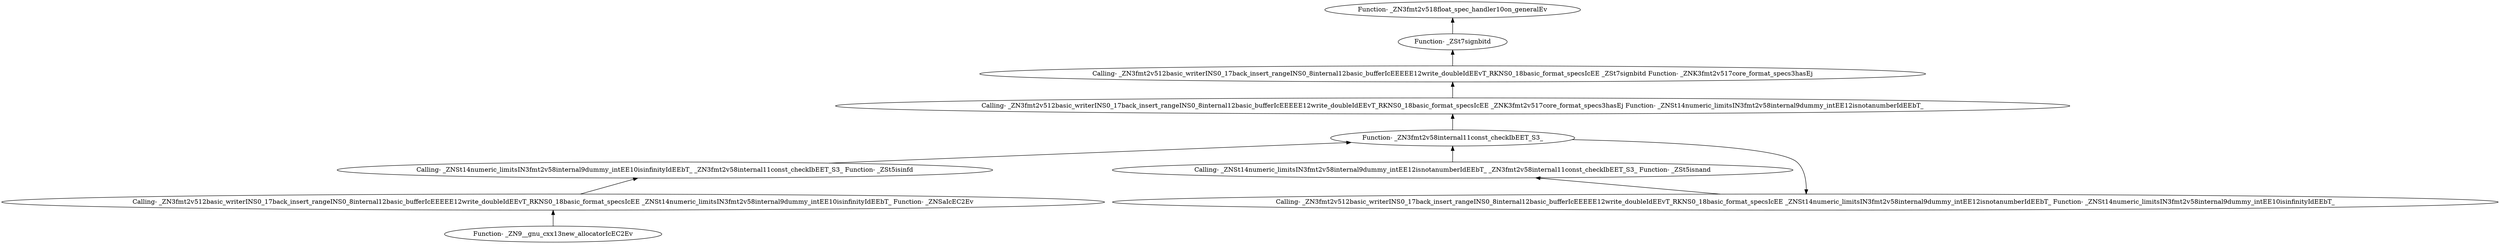 digraph {
	"Function- _ZN9__gnu_cxx13new_allocatorIcEC2Ev"
	"Calling- _ZN3fmt2v512basic_writerINS0_17back_insert_rangeINS0_8internal12basic_bufferIcEEEEE12write_doubleIdEEvT_RKNS0_18basic_format_specsIcEE _ZNSt14numeric_limitsIN3fmt2v58internal9dummy_intEE10isinfinityIdEEbT_ Function- _ZNSaIcEC2Ev"
	"Calling- _ZN3fmt2v512basic_writerINS0_17back_insert_rangeINS0_8internal12basic_bufferIcEEEEE12write_doubleIdEEvT_RKNS0_18basic_format_specsIcEE _ZNSt14numeric_limitsIN3fmt2v58internal9dummy_intEE10isinfinityIdEEbT_ Function- _ZNSaIcEC2Ev" -> "Function- _ZN9__gnu_cxx13new_allocatorIcEC2Ev" [dir=back]
	"Calling- _ZNSt14numeric_limitsIN3fmt2v58internal9dummy_intEE10isinfinityIdEEbT_ _ZN3fmt2v58internal11const_checkIbEET_S3_ Function- _ZSt5isinfd"
	"Calling- _ZNSt14numeric_limitsIN3fmt2v58internal9dummy_intEE10isinfinityIdEEbT_ _ZN3fmt2v58internal11const_checkIbEET_S3_ Function- _ZSt5isinfd" -> "Calling- _ZN3fmt2v512basic_writerINS0_17back_insert_rangeINS0_8internal12basic_bufferIcEEEEE12write_doubleIdEEvT_RKNS0_18basic_format_specsIcEE _ZNSt14numeric_limitsIN3fmt2v58internal9dummy_intEE10isinfinityIdEEbT_ Function- _ZNSaIcEC2Ev" [dir=back]
	"Function- _ZN3fmt2v58internal11const_checkIbEET_S3_"
	"Function- _ZN3fmt2v58internal11const_checkIbEET_S3_" -> "Calling- _ZNSt14numeric_limitsIN3fmt2v58internal9dummy_intEE10isinfinityIdEEbT_ _ZN3fmt2v58internal11const_checkIbEET_S3_ Function- _ZSt5isinfd" [dir=back]
	"Calling- _ZN3fmt2v512basic_writerINS0_17back_insert_rangeINS0_8internal12basic_bufferIcEEEEE12write_doubleIdEEvT_RKNS0_18basic_format_specsIcEE _ZNSt14numeric_limitsIN3fmt2v58internal9dummy_intEE12isnotanumberIdEEbT_ Function- _ZNSt14numeric_limitsIN3fmt2v58internal9dummy_intEE10isinfinityIdEEbT_"
	"Calling- _ZN3fmt2v512basic_writerINS0_17back_insert_rangeINS0_8internal12basic_bufferIcEEEEE12write_doubleIdEEvT_RKNS0_18basic_format_specsIcEE _ZNSt14numeric_limitsIN3fmt2v58internal9dummy_intEE12isnotanumberIdEEbT_ Function- _ZNSt14numeric_limitsIN3fmt2v58internal9dummy_intEE10isinfinityIdEEbT_" -> "Function- _ZN3fmt2v58internal11const_checkIbEET_S3_" [dir=back]
	"Calling- _ZNSt14numeric_limitsIN3fmt2v58internal9dummy_intEE12isnotanumberIdEEbT_ _ZN3fmt2v58internal11const_checkIbEET_S3_ Function- _ZSt5isnand"
	"Calling- _ZNSt14numeric_limitsIN3fmt2v58internal9dummy_intEE12isnotanumberIdEEbT_ _ZN3fmt2v58internal11const_checkIbEET_S3_ Function- _ZSt5isnand" -> "Calling- _ZN3fmt2v512basic_writerINS0_17back_insert_rangeINS0_8internal12basic_bufferIcEEEEE12write_doubleIdEEvT_RKNS0_18basic_format_specsIcEE _ZNSt14numeric_limitsIN3fmt2v58internal9dummy_intEE12isnotanumberIdEEbT_ Function- _ZNSt14numeric_limitsIN3fmt2v58internal9dummy_intEE10isinfinityIdEEbT_" [dir=back]
	"Function- _ZN3fmt2v58internal11const_checkIbEET_S3_"
	"Function- _ZN3fmt2v58internal11const_checkIbEET_S3_" -> "Calling- _ZNSt14numeric_limitsIN3fmt2v58internal9dummy_intEE12isnotanumberIdEEbT_ _ZN3fmt2v58internal11const_checkIbEET_S3_ Function- _ZSt5isnand" [dir=back]
	"Calling- _ZN3fmt2v512basic_writerINS0_17back_insert_rangeINS0_8internal12basic_bufferIcEEEEE12write_doubleIdEEvT_RKNS0_18basic_format_specsIcEE _ZNK3fmt2v517core_format_specs3hasEj Function- _ZNSt14numeric_limitsIN3fmt2v58internal9dummy_intEE12isnotanumberIdEEbT_"
	"Calling- _ZN3fmt2v512basic_writerINS0_17back_insert_rangeINS0_8internal12basic_bufferIcEEEEE12write_doubleIdEEvT_RKNS0_18basic_format_specsIcEE _ZNK3fmt2v517core_format_specs3hasEj Function- _ZNSt14numeric_limitsIN3fmt2v58internal9dummy_intEE12isnotanumberIdEEbT_" -> "Function- _ZN3fmt2v58internal11const_checkIbEET_S3_" [dir=back]
	"Calling- _ZN3fmt2v512basic_writerINS0_17back_insert_rangeINS0_8internal12basic_bufferIcEEEEE12write_doubleIdEEvT_RKNS0_18basic_format_specsIcEE _ZSt7signbitd Function- _ZNK3fmt2v517core_format_specs3hasEj"
	"Calling- _ZN3fmt2v512basic_writerINS0_17back_insert_rangeINS0_8internal12basic_bufferIcEEEEE12write_doubleIdEEvT_RKNS0_18basic_format_specsIcEE _ZSt7signbitd Function- _ZNK3fmt2v517core_format_specs3hasEj" -> "Calling- _ZN3fmt2v512basic_writerINS0_17back_insert_rangeINS0_8internal12basic_bufferIcEEEEE12write_doubleIdEEvT_RKNS0_18basic_format_specsIcEE _ZNK3fmt2v517core_format_specs3hasEj Function- _ZNSt14numeric_limitsIN3fmt2v58internal9dummy_intEE12isnotanumberIdEEbT_" [dir=back]
	"Function- _ZSt7signbitd"
	"Function- _ZSt7signbitd" -> "Calling- _ZN3fmt2v512basic_writerINS0_17back_insert_rangeINS0_8internal12basic_bufferIcEEEEE12write_doubleIdEEvT_RKNS0_18basic_format_specsIcEE _ZSt7signbitd Function- _ZNK3fmt2v517core_format_specs3hasEj" [dir=back]
	"Function- _ZN3fmt2v518float_spec_handler10on_generalEv"
	"Function- _ZN3fmt2v518float_spec_handler10on_generalEv" -> "Function- _ZSt7signbitd" [dir=back]
}
